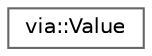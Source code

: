 digraph "Graphical Class Hierarchy"
{
 // LATEX_PDF_SIZE
  bgcolor="transparent";
  edge [fontname=Helvetica,fontsize=10,labelfontname=Helvetica,labelfontsize=10];
  node [fontname=Helvetica,fontsize=10,shape=box,height=0.2,width=0.4];
  rankdir="LR";
  Node0 [id="Node000000",label="via::Value",height=0.2,width=0.4,color="grey40", fillcolor="white", style="filled",URL="$structvia_1_1Value.html",tooltip="Polymorphic tagged union representing any runtime value in via."];
}
